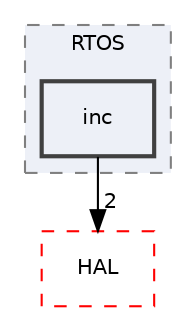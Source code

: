 digraph "SikendeRTOS/SikenderOS/RTOS/inc"
{
 // LATEX_PDF_SIZE
  edge [fontname="Helvetica",fontsize="10",labelfontname="Helvetica",labelfontsize="10"];
  node [fontname="Helvetica",fontsize="10",shape=record];
  compound=true
  subgraph clusterdir_16270a37b5a8f4621cd86db794000964 {
    graph [ bgcolor="#edf0f7", pencolor="grey50", style="filled,dashed,", label="RTOS", fontname="Helvetica", fontsize="10", URL="dir_16270a37b5a8f4621cd86db794000964.html"]
  dir_59d67db9532aa945f65fee334bfa7fab [shape=box, label="inc", style="filled,bold,", fillcolor="#edf0f7", color="grey25", URL="dir_59d67db9532aa945f65fee334bfa7fab.html"];
  }
  dir_213d4a3950a82888692d05f6250aeb40 [shape=box, label="HAL", style="dashed,", fillcolor="#edf0f7", color="red", URL="dir_213d4a3950a82888692d05f6250aeb40.html"];
  dir_59d67db9532aa945f65fee334bfa7fab->dir_213d4a3950a82888692d05f6250aeb40 [headlabel="2", labeldistance=1.5 headhref="dir_000004_000001.html"];
}
